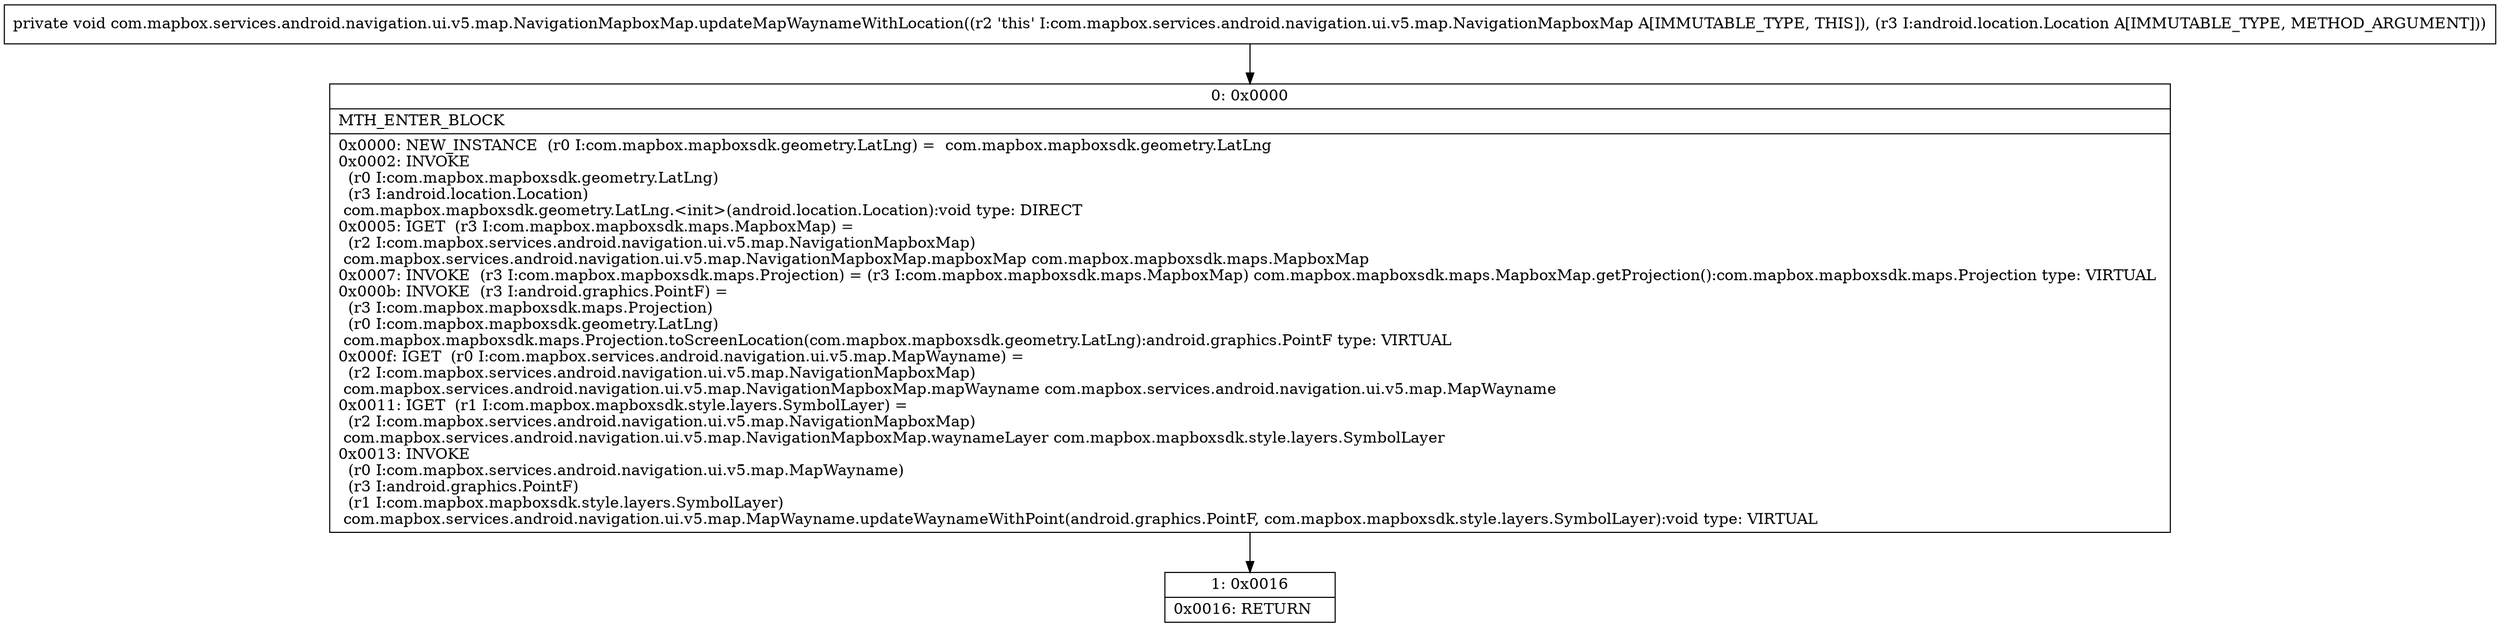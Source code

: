 digraph "CFG forcom.mapbox.services.android.navigation.ui.v5.map.NavigationMapboxMap.updateMapWaynameWithLocation(Landroid\/location\/Location;)V" {
Node_0 [shape=record,label="{0\:\ 0x0000|MTH_ENTER_BLOCK\l|0x0000: NEW_INSTANCE  (r0 I:com.mapbox.mapboxsdk.geometry.LatLng) =  com.mapbox.mapboxsdk.geometry.LatLng \l0x0002: INVOKE  \l  (r0 I:com.mapbox.mapboxsdk.geometry.LatLng)\l  (r3 I:android.location.Location)\l com.mapbox.mapboxsdk.geometry.LatLng.\<init\>(android.location.Location):void type: DIRECT \l0x0005: IGET  (r3 I:com.mapbox.mapboxsdk.maps.MapboxMap) = \l  (r2 I:com.mapbox.services.android.navigation.ui.v5.map.NavigationMapboxMap)\l com.mapbox.services.android.navigation.ui.v5.map.NavigationMapboxMap.mapboxMap com.mapbox.mapboxsdk.maps.MapboxMap \l0x0007: INVOKE  (r3 I:com.mapbox.mapboxsdk.maps.Projection) = (r3 I:com.mapbox.mapboxsdk.maps.MapboxMap) com.mapbox.mapboxsdk.maps.MapboxMap.getProjection():com.mapbox.mapboxsdk.maps.Projection type: VIRTUAL \l0x000b: INVOKE  (r3 I:android.graphics.PointF) = \l  (r3 I:com.mapbox.mapboxsdk.maps.Projection)\l  (r0 I:com.mapbox.mapboxsdk.geometry.LatLng)\l com.mapbox.mapboxsdk.maps.Projection.toScreenLocation(com.mapbox.mapboxsdk.geometry.LatLng):android.graphics.PointF type: VIRTUAL \l0x000f: IGET  (r0 I:com.mapbox.services.android.navigation.ui.v5.map.MapWayname) = \l  (r2 I:com.mapbox.services.android.navigation.ui.v5.map.NavigationMapboxMap)\l com.mapbox.services.android.navigation.ui.v5.map.NavigationMapboxMap.mapWayname com.mapbox.services.android.navigation.ui.v5.map.MapWayname \l0x0011: IGET  (r1 I:com.mapbox.mapboxsdk.style.layers.SymbolLayer) = \l  (r2 I:com.mapbox.services.android.navigation.ui.v5.map.NavigationMapboxMap)\l com.mapbox.services.android.navigation.ui.v5.map.NavigationMapboxMap.waynameLayer com.mapbox.mapboxsdk.style.layers.SymbolLayer \l0x0013: INVOKE  \l  (r0 I:com.mapbox.services.android.navigation.ui.v5.map.MapWayname)\l  (r3 I:android.graphics.PointF)\l  (r1 I:com.mapbox.mapboxsdk.style.layers.SymbolLayer)\l com.mapbox.services.android.navigation.ui.v5.map.MapWayname.updateWaynameWithPoint(android.graphics.PointF, com.mapbox.mapboxsdk.style.layers.SymbolLayer):void type: VIRTUAL \l}"];
Node_1 [shape=record,label="{1\:\ 0x0016|0x0016: RETURN   \l}"];
MethodNode[shape=record,label="{private void com.mapbox.services.android.navigation.ui.v5.map.NavigationMapboxMap.updateMapWaynameWithLocation((r2 'this' I:com.mapbox.services.android.navigation.ui.v5.map.NavigationMapboxMap A[IMMUTABLE_TYPE, THIS]), (r3 I:android.location.Location A[IMMUTABLE_TYPE, METHOD_ARGUMENT])) }"];
MethodNode -> Node_0;
Node_0 -> Node_1;
}

